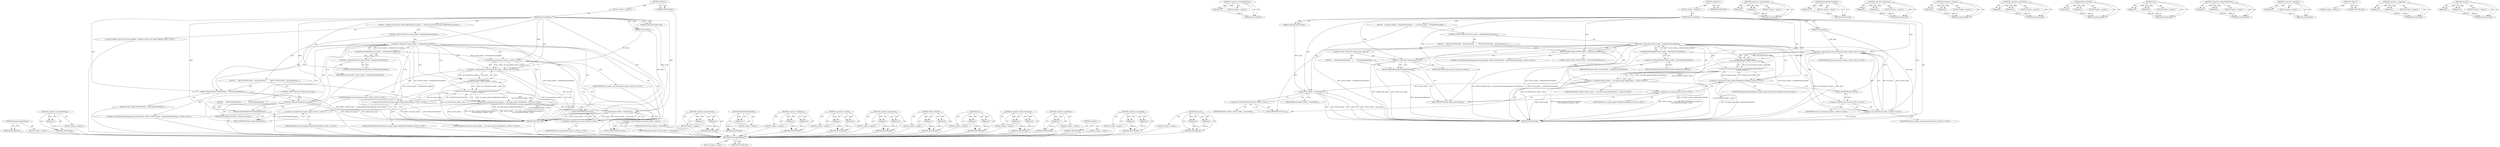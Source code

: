 digraph "std.move" {
vulnerable_89 [label=<(METHOD,RetainOriginalSkImage)>];
vulnerable_90 [label=<(BLOCK,&lt;empty&gt;,&lt;empty&gt;)>];
vulnerable_91 [label=<(METHOD_RETURN,ANY)>];
vulnerable_112 [label=<(METHOD,&lt;operator&gt;.bracketedPrimary)>];
vulnerable_113 [label=<(PARAM,p1)>];
vulnerable_114 [label=<(BLOCK,&lt;empty&gt;,&lt;empty&gt;)>];
vulnerable_115 [label=<(METHOD_RETURN,ANY)>];
vulnerable_6 [label=<(METHOD,&lt;global&gt;)<SUB>1</SUB>>];
vulnerable_7 [label=<(BLOCK,&lt;empty&gt;,&lt;empty&gt;)<SUB>1</SUB>>];
vulnerable_8 [label=<(METHOD,EnsureMailbox)<SUB>1</SUB>>];
vulnerable_9 [label=<(PARAM,MailboxSyncMode mode)<SUB>1</SUB>>];
vulnerable_10 [label=<(PARAM,GLenum filter)<SUB>2</SUB>>];
vulnerable_11 [label=<(BLOCK,{
   if (!texture_holder_-&gt;IsMailboxTextureHold...,{
   if (!texture_holder_-&gt;IsMailboxTextureHold...)<SUB>2</SUB>>];
vulnerable_12 [label=<(CONTROL_STRUCTURE,IF,if (!texture_holder_-&gt;IsMailboxTextureHolder()))<SUB>3</SUB>>];
vulnerable_13 [label=<(&lt;operator&gt;.logicalNot,!texture_holder_-&gt;IsMailboxTextureHolder())<SUB>3</SUB>>];
vulnerable_14 [label=<(IsMailboxTextureHolder,texture_holder_-&gt;IsMailboxTextureHolder())<SUB>3</SUB>>];
vulnerable_15 [label=<(&lt;operator&gt;.indirectFieldAccess,texture_holder_-&gt;IsMailboxTextureHolder)<SUB>3</SUB>>];
vulnerable_16 [label=<(IDENTIFIER,texture_holder_,texture_holder_-&gt;IsMailboxTextureHolder())<SUB>3</SUB>>];
vulnerable_17 [label=<(FIELD_IDENTIFIER,IsMailboxTextureHolder,IsMailboxTextureHolder)<SUB>3</SUB>>];
vulnerable_18 [label=<(BLOCK,{
     TRACE_EVENT0(&quot;blink&quot;, &quot;AcceleratedStatic...,{
     TRACE_EVENT0(&quot;blink&quot;, &quot;AcceleratedStatic...)<SUB>3</SUB>>];
vulnerable_19 [label=<(TRACE_EVENT0,TRACE_EVENT0(&quot;blink&quot;, &quot;AcceleratedStaticBitmapI...)<SUB>4</SUB>>];
vulnerable_20 [label=<(LITERAL,&quot;blink&quot;,TRACE_EVENT0(&quot;blink&quot;, &quot;AcceleratedStaticBitmapI...)<SUB>4</SUB>>];
vulnerable_21 [label="<(LITERAL,&quot;AcceleratedStaticBitmapImage::EnsureMailbox&quot;,TRACE_EVENT0(&quot;blink&quot;, &quot;AcceleratedStaticBitmapI...)<SUB>4</SUB>>"];
vulnerable_22 [label=<(CONTROL_STRUCTURE,IF,if (!original_skia_image_))<SUB>6</SUB>>];
vulnerable_23 [label=<(&lt;operator&gt;.logicalNot,!original_skia_image_)<SUB>6</SUB>>];
vulnerable_24 [label=<(IDENTIFIER,original_skia_image_,!original_skia_image_)<SUB>6</SUB>>];
vulnerable_25 [label=<(BLOCK,{
      RetainOriginalSkImage();
    },{
      RetainOriginalSkImage();
    })<SUB>6</SUB>>];
vulnerable_26 [label=<(RetainOriginalSkImage,RetainOriginalSkImage())<SUB>7</SUB>>];
vulnerable_27 [label="<(&lt;operator&gt;.assignment,texture_holder_ = std::make_unique&lt;MailboxTextu...)<SUB>10</SUB>>"];
vulnerable_28 [label="<(IDENTIFIER,texture_holder_,texture_holder_ = std::make_unique&lt;MailboxTextu...)<SUB>10</SUB>>"];
vulnerable_29 [label="<(&lt;operator&gt;.greaterThan,std::make_unique&lt;MailboxTextureHolder&gt;(
       ...)<SUB>10</SUB>>"];
vulnerable_30 [label="<(&lt;operator&gt;.lessThan,std::make_unique&lt;MailboxTextureHolder)<SUB>10</SUB>>"];
vulnerable_31 [label="<(&lt;operator&gt;.fieldAccess,std::make_unique)<SUB>10</SUB>>"];
vulnerable_32 [label="<(IDENTIFIER,std,std::make_unique&lt;MailboxTextureHolder)<SUB>10</SUB>>"];
vulnerable_33 [label=<(FIELD_IDENTIFIER,make_unique,make_unique)<SUB>10</SUB>>];
vulnerable_34 [label="<(IDENTIFIER,MailboxTextureHolder,std::make_unique&lt;MailboxTextureHolder)<SUB>10</SUB>>"];
vulnerable_35 [label="<(&lt;operator&gt;.bracketedPrimary,(
        std::move(texture_holder_), filter))<SUB>10</SUB>>"];
vulnerable_36 [label="<(&lt;operator&gt;.expressionList,std::move(texture_holder_), filter)<SUB>11</SUB>>"];
vulnerable_37 [label="<(std.move,std::move(texture_holder_))<SUB>11</SUB>>"];
vulnerable_38 [label="<(&lt;operator&gt;.fieldAccess,std::move)<SUB>11</SUB>>"];
vulnerable_39 [label="<(IDENTIFIER,std,std::move(texture_holder_))<SUB>11</SUB>>"];
vulnerable_40 [label=<(FIELD_IDENTIFIER,move,move)<SUB>11</SUB>>];
vulnerable_41 [label="<(IDENTIFIER,texture_holder_,std::move(texture_holder_))<SUB>11</SUB>>"];
vulnerable_42 [label="<(IDENTIFIER,filter,std::move(texture_holder_), filter)<SUB>11</SUB>>"];
vulnerable_43 [label=<(Sync,texture_holder_-&gt;Sync(mode))<SUB>13</SUB>>];
vulnerable_44 [label=<(&lt;operator&gt;.indirectFieldAccess,texture_holder_-&gt;Sync)<SUB>13</SUB>>];
vulnerable_45 [label=<(IDENTIFIER,texture_holder_,texture_holder_-&gt;Sync(mode))<SUB>13</SUB>>];
vulnerable_46 [label=<(FIELD_IDENTIFIER,Sync,Sync)<SUB>13</SUB>>];
vulnerable_47 [label=<(IDENTIFIER,mode,texture_holder_-&gt;Sync(mode))<SUB>13</SUB>>];
vulnerable_48 [label=<(METHOD_RETURN,void)<SUB>1</SUB>>];
vulnerable_50 [label=<(METHOD_RETURN,ANY)<SUB>1</SUB>>];
vulnerable_116 [label=<(METHOD,&lt;operator&gt;.expressionList)>];
vulnerable_117 [label=<(PARAM,p1)>];
vulnerable_118 [label=<(PARAM,p2)>];
vulnerable_119 [label=<(BLOCK,&lt;empty&gt;,&lt;empty&gt;)>];
vulnerable_120 [label=<(METHOD_RETURN,ANY)>];
vulnerable_75 [label=<(METHOD,IsMailboxTextureHolder)>];
vulnerable_76 [label=<(PARAM,p1)>];
vulnerable_77 [label=<(BLOCK,&lt;empty&gt;,&lt;empty&gt;)>];
vulnerable_78 [label=<(METHOD_RETURN,ANY)>];
vulnerable_107 [label=<(METHOD,&lt;operator&gt;.fieldAccess)>];
vulnerable_108 [label=<(PARAM,p1)>];
vulnerable_109 [label=<(PARAM,p2)>];
vulnerable_110 [label=<(BLOCK,&lt;empty&gt;,&lt;empty&gt;)>];
vulnerable_111 [label=<(METHOD_RETURN,ANY)>];
vulnerable_102 [label=<(METHOD,&lt;operator&gt;.lessThan)>];
vulnerable_103 [label=<(PARAM,p1)>];
vulnerable_104 [label=<(PARAM,p2)>];
vulnerable_105 [label=<(BLOCK,&lt;empty&gt;,&lt;empty&gt;)>];
vulnerable_106 [label=<(METHOD_RETURN,ANY)>];
vulnerable_97 [label=<(METHOD,&lt;operator&gt;.greaterThan)>];
vulnerable_98 [label=<(PARAM,p1)>];
vulnerable_99 [label=<(PARAM,p2)>];
vulnerable_100 [label=<(BLOCK,&lt;empty&gt;,&lt;empty&gt;)>];
vulnerable_101 [label=<(METHOD_RETURN,ANY)>];
vulnerable_84 [label=<(METHOD,TRACE_EVENT0)>];
vulnerable_85 [label=<(PARAM,p1)>];
vulnerable_86 [label=<(PARAM,p2)>];
vulnerable_87 [label=<(BLOCK,&lt;empty&gt;,&lt;empty&gt;)>];
vulnerable_88 [label=<(METHOD_RETURN,ANY)>];
vulnerable_126 [label=<(METHOD,Sync)>];
vulnerable_127 [label=<(PARAM,p1)>];
vulnerable_128 [label=<(PARAM,p2)>];
vulnerable_129 [label=<(BLOCK,&lt;empty&gt;,&lt;empty&gt;)>];
vulnerable_130 [label=<(METHOD_RETURN,ANY)>];
vulnerable_79 [label=<(METHOD,&lt;operator&gt;.indirectFieldAccess)>];
vulnerable_80 [label=<(PARAM,p1)>];
vulnerable_81 [label=<(PARAM,p2)>];
vulnerable_82 [label=<(BLOCK,&lt;empty&gt;,&lt;empty&gt;)>];
vulnerable_83 [label=<(METHOD_RETURN,ANY)>];
vulnerable_71 [label=<(METHOD,&lt;operator&gt;.logicalNot)>];
vulnerable_72 [label=<(PARAM,p1)>];
vulnerable_73 [label=<(BLOCK,&lt;empty&gt;,&lt;empty&gt;)>];
vulnerable_74 [label=<(METHOD_RETURN,ANY)>];
vulnerable_65 [label=<(METHOD,&lt;global&gt;)<SUB>1</SUB>>];
vulnerable_66 [label=<(BLOCK,&lt;empty&gt;,&lt;empty&gt;)>];
vulnerable_67 [label=<(METHOD_RETURN,ANY)>];
vulnerable_92 [label=<(METHOD,&lt;operator&gt;.assignment)>];
vulnerable_93 [label=<(PARAM,p1)>];
vulnerable_94 [label=<(PARAM,p2)>];
vulnerable_95 [label=<(BLOCK,&lt;empty&gt;,&lt;empty&gt;)>];
vulnerable_96 [label=<(METHOD_RETURN,ANY)>];
vulnerable_121 [label=<(METHOD,std.move)>];
vulnerable_122 [label=<(PARAM,p1)>];
vulnerable_123 [label=<(PARAM,p2)>];
vulnerable_124 [label=<(BLOCK,&lt;empty&gt;,&lt;empty&gt;)>];
vulnerable_125 [label=<(METHOD_RETURN,ANY)>];
fixed_92 [label=<(METHOD,RetainOriginalSkImage)>];
fixed_93 [label=<(BLOCK,&lt;empty&gt;,&lt;empty&gt;)>];
fixed_94 [label=<(METHOD_RETURN,ANY)>];
fixed_115 [label=<(METHOD,&lt;operator&gt;.bracketedPrimary)>];
fixed_116 [label=<(PARAM,p1)>];
fixed_117 [label=<(BLOCK,&lt;empty&gt;,&lt;empty&gt;)>];
fixed_118 [label=<(METHOD_RETURN,ANY)>];
fixed_6 [label=<(METHOD,&lt;global&gt;)<SUB>1</SUB>>];
fixed_7 [label=<(BLOCK,&lt;empty&gt;,&lt;empty&gt;)<SUB>1</SUB>>];
fixed_8 [label=<(METHOD,EnsureMailbox)<SUB>1</SUB>>];
fixed_9 [label=<(PARAM,MailboxSyncMode mode)<SUB>1</SUB>>];
fixed_10 [label=<(PARAM,GLenum filter)<SUB>2</SUB>>];
fixed_11 [label=<(BLOCK,{
  DCHECK_CALLED_ON_VALID_THREAD(thread_checke...,{
  DCHECK_CALLED_ON_VALID_THREAD(thread_checke...)<SUB>2</SUB>>];
fixed_12 [label="<(LOCAL,DCHECK_CALLED_ON_VALID_THREAD : DCHECK_CALLED_ON_VALID_THREAD)<SUB>3</SUB>>"];
fixed_13 [label=<(CONTROL_STRUCTURE,IF,if (!texture_holder_-&gt;IsMailboxTextureHolder()))<SUB>4</SUB>>];
fixed_14 [label=<(&lt;operator&gt;.logicalNot,!texture_holder_-&gt;IsMailboxTextureHolder())<SUB>4</SUB>>];
fixed_15 [label=<(IsMailboxTextureHolder,texture_holder_-&gt;IsMailboxTextureHolder())<SUB>4</SUB>>];
fixed_16 [label=<(&lt;operator&gt;.indirectFieldAccess,texture_holder_-&gt;IsMailboxTextureHolder)<SUB>4</SUB>>];
fixed_17 [label=<(IDENTIFIER,texture_holder_,texture_holder_-&gt;IsMailboxTextureHolder())<SUB>4</SUB>>];
fixed_18 [label=<(FIELD_IDENTIFIER,IsMailboxTextureHolder,IsMailboxTextureHolder)<SUB>4</SUB>>];
fixed_19 [label=<(BLOCK,{
     TRACE_EVENT0(&quot;blink&quot;, &quot;AcceleratedStatic...,{
     TRACE_EVENT0(&quot;blink&quot;, &quot;AcceleratedStatic...)<SUB>4</SUB>>];
fixed_20 [label=<(TRACE_EVENT0,TRACE_EVENT0(&quot;blink&quot;, &quot;AcceleratedStaticBitmapI...)<SUB>5</SUB>>];
fixed_21 [label=<(LITERAL,&quot;blink&quot;,TRACE_EVENT0(&quot;blink&quot;, &quot;AcceleratedStaticBitmapI...)<SUB>5</SUB>>];
fixed_22 [label="<(LITERAL,&quot;AcceleratedStaticBitmapImage::EnsureMailbox&quot;,TRACE_EVENT0(&quot;blink&quot;, &quot;AcceleratedStaticBitmapI...)<SUB>5</SUB>>"];
fixed_23 [label=<(CONTROL_STRUCTURE,IF,if (!original_skia_image_))<SUB>7</SUB>>];
fixed_24 [label=<(&lt;operator&gt;.logicalNot,!original_skia_image_)<SUB>7</SUB>>];
fixed_25 [label=<(IDENTIFIER,original_skia_image_,!original_skia_image_)<SUB>7</SUB>>];
fixed_26 [label=<(BLOCK,{
      RetainOriginalSkImage();
    },{
      RetainOriginalSkImage();
    })<SUB>7</SUB>>];
fixed_27 [label=<(RetainOriginalSkImage,RetainOriginalSkImage())<SUB>8</SUB>>];
fixed_28 [label="<(&lt;operator&gt;.assignment,texture_holder_ = std::make_unique&lt;MailboxTextu...)<SUB>11</SUB>>"];
fixed_29 [label="<(IDENTIFIER,texture_holder_,texture_holder_ = std::make_unique&lt;MailboxTextu...)<SUB>11</SUB>>"];
fixed_30 [label="<(&lt;operator&gt;.greaterThan,std::make_unique&lt;MailboxTextureHolder&gt;(
       ...)<SUB>11</SUB>>"];
fixed_31 [label="<(&lt;operator&gt;.lessThan,std::make_unique&lt;MailboxTextureHolder)<SUB>11</SUB>>"];
fixed_32 [label="<(&lt;operator&gt;.fieldAccess,std::make_unique)<SUB>11</SUB>>"];
fixed_33 [label="<(IDENTIFIER,std,std::make_unique&lt;MailboxTextureHolder)<SUB>11</SUB>>"];
fixed_34 [label=<(FIELD_IDENTIFIER,make_unique,make_unique)<SUB>11</SUB>>];
fixed_35 [label="<(IDENTIFIER,MailboxTextureHolder,std::make_unique&lt;MailboxTextureHolder)<SUB>11</SUB>>"];
fixed_36 [label="<(&lt;operator&gt;.bracketedPrimary,(
        std::move(texture_holder_), filter))<SUB>11</SUB>>"];
fixed_37 [label="<(&lt;operator&gt;.expressionList,std::move(texture_holder_), filter)<SUB>12</SUB>>"];
fixed_38 [label="<(std.move,std::move(texture_holder_))<SUB>12</SUB>>"];
fixed_39 [label="<(&lt;operator&gt;.fieldAccess,std::move)<SUB>12</SUB>>"];
fixed_40 [label="<(IDENTIFIER,std,std::move(texture_holder_))<SUB>12</SUB>>"];
fixed_41 [label=<(FIELD_IDENTIFIER,move,move)<SUB>12</SUB>>];
fixed_42 [label="<(IDENTIFIER,texture_holder_,std::move(texture_holder_))<SUB>12</SUB>>"];
fixed_43 [label="<(IDENTIFIER,filter,std::move(texture_holder_), filter)<SUB>12</SUB>>"];
fixed_44 [label=<(Sync,texture_holder_-&gt;Sync(mode))<SUB>14</SUB>>];
fixed_45 [label=<(&lt;operator&gt;.indirectFieldAccess,texture_holder_-&gt;Sync)<SUB>14</SUB>>];
fixed_46 [label=<(IDENTIFIER,texture_holder_,texture_holder_-&gt;Sync(mode))<SUB>14</SUB>>];
fixed_47 [label=<(FIELD_IDENTIFIER,Sync,Sync)<SUB>14</SUB>>];
fixed_48 [label=<(IDENTIFIER,mode,texture_holder_-&gt;Sync(mode))<SUB>14</SUB>>];
fixed_49 [label=<(METHOD_RETURN,void)<SUB>1</SUB>>];
fixed_51 [label=<(METHOD_RETURN,ANY)<SUB>1</SUB>>];
fixed_119 [label=<(METHOD,&lt;operator&gt;.expressionList)>];
fixed_120 [label=<(PARAM,p1)>];
fixed_121 [label=<(PARAM,p2)>];
fixed_122 [label=<(BLOCK,&lt;empty&gt;,&lt;empty&gt;)>];
fixed_123 [label=<(METHOD_RETURN,ANY)>];
fixed_78 [label=<(METHOD,IsMailboxTextureHolder)>];
fixed_79 [label=<(PARAM,p1)>];
fixed_80 [label=<(BLOCK,&lt;empty&gt;,&lt;empty&gt;)>];
fixed_81 [label=<(METHOD_RETURN,ANY)>];
fixed_110 [label=<(METHOD,&lt;operator&gt;.fieldAccess)>];
fixed_111 [label=<(PARAM,p1)>];
fixed_112 [label=<(PARAM,p2)>];
fixed_113 [label=<(BLOCK,&lt;empty&gt;,&lt;empty&gt;)>];
fixed_114 [label=<(METHOD_RETURN,ANY)>];
fixed_105 [label=<(METHOD,&lt;operator&gt;.lessThan)>];
fixed_106 [label=<(PARAM,p1)>];
fixed_107 [label=<(PARAM,p2)>];
fixed_108 [label=<(BLOCK,&lt;empty&gt;,&lt;empty&gt;)>];
fixed_109 [label=<(METHOD_RETURN,ANY)>];
fixed_100 [label=<(METHOD,&lt;operator&gt;.greaterThan)>];
fixed_101 [label=<(PARAM,p1)>];
fixed_102 [label=<(PARAM,p2)>];
fixed_103 [label=<(BLOCK,&lt;empty&gt;,&lt;empty&gt;)>];
fixed_104 [label=<(METHOD_RETURN,ANY)>];
fixed_87 [label=<(METHOD,TRACE_EVENT0)>];
fixed_88 [label=<(PARAM,p1)>];
fixed_89 [label=<(PARAM,p2)>];
fixed_90 [label=<(BLOCK,&lt;empty&gt;,&lt;empty&gt;)>];
fixed_91 [label=<(METHOD_RETURN,ANY)>];
fixed_129 [label=<(METHOD,Sync)>];
fixed_130 [label=<(PARAM,p1)>];
fixed_131 [label=<(PARAM,p2)>];
fixed_132 [label=<(BLOCK,&lt;empty&gt;,&lt;empty&gt;)>];
fixed_133 [label=<(METHOD_RETURN,ANY)>];
fixed_82 [label=<(METHOD,&lt;operator&gt;.indirectFieldAccess)>];
fixed_83 [label=<(PARAM,p1)>];
fixed_84 [label=<(PARAM,p2)>];
fixed_85 [label=<(BLOCK,&lt;empty&gt;,&lt;empty&gt;)>];
fixed_86 [label=<(METHOD_RETURN,ANY)>];
fixed_74 [label=<(METHOD,&lt;operator&gt;.logicalNot)>];
fixed_75 [label=<(PARAM,p1)>];
fixed_76 [label=<(BLOCK,&lt;empty&gt;,&lt;empty&gt;)>];
fixed_77 [label=<(METHOD_RETURN,ANY)>];
fixed_68 [label=<(METHOD,&lt;global&gt;)<SUB>1</SUB>>];
fixed_69 [label=<(BLOCK,&lt;empty&gt;,&lt;empty&gt;)>];
fixed_70 [label=<(METHOD_RETURN,ANY)>];
fixed_95 [label=<(METHOD,&lt;operator&gt;.assignment)>];
fixed_96 [label=<(PARAM,p1)>];
fixed_97 [label=<(PARAM,p2)>];
fixed_98 [label=<(BLOCK,&lt;empty&gt;,&lt;empty&gt;)>];
fixed_99 [label=<(METHOD_RETURN,ANY)>];
fixed_124 [label=<(METHOD,std.move)>];
fixed_125 [label=<(PARAM,p1)>];
fixed_126 [label=<(PARAM,p2)>];
fixed_127 [label=<(BLOCK,&lt;empty&gt;,&lt;empty&gt;)>];
fixed_128 [label=<(METHOD_RETURN,ANY)>];
vulnerable_89 -> vulnerable_90  [key=0, label="AST: "];
vulnerable_89 -> vulnerable_91  [key=0, label="AST: "];
vulnerable_89 -> vulnerable_91  [key=1, label="CFG: "];
vulnerable_112 -> vulnerable_113  [key=0, label="AST: "];
vulnerable_112 -> vulnerable_113  [key=1, label="DDG: "];
vulnerable_112 -> vulnerable_114  [key=0, label="AST: "];
vulnerable_112 -> vulnerable_115  [key=0, label="AST: "];
vulnerable_112 -> vulnerable_115  [key=1, label="CFG: "];
vulnerable_113 -> vulnerable_115  [key=0, label="DDG: p1"];
vulnerable_6 -> vulnerable_7  [key=0, label="AST: "];
vulnerable_6 -> vulnerable_50  [key=0, label="AST: "];
vulnerable_6 -> vulnerable_50  [key=1, label="CFG: "];
vulnerable_7 -> vulnerable_8  [key=0, label="AST: "];
vulnerable_8 -> vulnerable_9  [key=0, label="AST: "];
vulnerable_8 -> vulnerable_9  [key=1, label="DDG: "];
vulnerable_8 -> vulnerable_10  [key=0, label="AST: "];
vulnerable_8 -> vulnerable_10  [key=1, label="DDG: "];
vulnerable_8 -> vulnerable_11  [key=0, label="AST: "];
vulnerable_8 -> vulnerable_48  [key=0, label="AST: "];
vulnerable_8 -> vulnerable_17  [key=0, label="CFG: "];
vulnerable_8 -> vulnerable_43  [key=0, label="DDG: "];
vulnerable_8 -> vulnerable_19  [key=0, label="DDG: "];
vulnerable_8 -> vulnerable_23  [key=0, label="DDG: "];
vulnerable_8 -> vulnerable_26  [key=0, label="DDG: "];
vulnerable_8 -> vulnerable_30  [key=0, label="DDG: "];
vulnerable_8 -> vulnerable_36  [key=0, label="DDG: "];
vulnerable_8 -> vulnerable_37  [key=0, label="DDG: "];
vulnerable_9 -> vulnerable_43  [key=0, label="DDG: mode"];
vulnerable_10 -> vulnerable_48  [key=0, label="DDG: filter"];
vulnerable_10 -> vulnerable_36  [key=0, label="DDG: filter"];
vulnerable_11 -> vulnerable_12  [key=0, label="AST: "];
vulnerable_11 -> vulnerable_43  [key=0, label="AST: "];
vulnerable_12 -> vulnerable_13  [key=0, label="AST: "];
vulnerable_12 -> vulnerable_18  [key=0, label="AST: "];
vulnerable_13 -> vulnerable_14  [key=0, label="AST: "];
vulnerable_13 -> vulnerable_19  [key=0, label="CFG: "];
vulnerable_13 -> vulnerable_19  [key=1, label="CDG: "];
vulnerable_13 -> vulnerable_46  [key=0, label="CFG: "];
vulnerable_13 -> vulnerable_48  [key=0, label="DDG: texture_holder_-&gt;IsMailboxTextureHolder()"];
vulnerable_13 -> vulnerable_48  [key=1, label="DDG: !texture_holder_-&gt;IsMailboxTextureHolder()"];
vulnerable_13 -> vulnerable_40  [key=0, label="CDG: "];
vulnerable_13 -> vulnerable_30  [key=0, label="CDG: "];
vulnerable_13 -> vulnerable_29  [key=0, label="CDG: "];
vulnerable_13 -> vulnerable_33  [key=0, label="CDG: "];
vulnerable_13 -> vulnerable_23  [key=0, label="CDG: "];
vulnerable_13 -> vulnerable_36  [key=0, label="CDG: "];
vulnerable_13 -> vulnerable_35  [key=0, label="CDG: "];
vulnerable_13 -> vulnerable_37  [key=0, label="CDG: "];
vulnerable_13 -> vulnerable_38  [key=0, label="CDG: "];
vulnerable_13 -> vulnerable_27  [key=0, label="CDG: "];
vulnerable_13 -> vulnerable_31  [key=0, label="CDG: "];
vulnerable_14 -> vulnerable_15  [key=0, label="AST: "];
vulnerable_14 -> vulnerable_13  [key=0, label="CFG: "];
vulnerable_14 -> vulnerable_13  [key=1, label="DDG: texture_holder_-&gt;IsMailboxTextureHolder"];
vulnerable_14 -> vulnerable_48  [key=0, label="DDG: texture_holder_-&gt;IsMailboxTextureHolder"];
vulnerable_14 -> vulnerable_37  [key=0, label="DDG: texture_holder_-&gt;IsMailboxTextureHolder"];
vulnerable_15 -> vulnerable_16  [key=0, label="AST: "];
vulnerable_15 -> vulnerable_17  [key=0, label="AST: "];
vulnerable_15 -> vulnerable_14  [key=0, label="CFG: "];
vulnerable_17 -> vulnerable_15  [key=0, label="CFG: "];
vulnerable_18 -> vulnerable_19  [key=0, label="AST: "];
vulnerable_18 -> vulnerable_22  [key=0, label="AST: "];
vulnerable_18 -> vulnerable_27  [key=0, label="AST: "];
vulnerable_19 -> vulnerable_20  [key=0, label="AST: "];
vulnerable_19 -> vulnerable_21  [key=0, label="AST: "];
vulnerable_19 -> vulnerable_23  [key=0, label="CFG: "];
vulnerable_19 -> vulnerable_48  [key=0, label="DDG: TRACE_EVENT0(&quot;blink&quot;, &quot;AcceleratedStaticBitmapImage::EnsureMailbox&quot;)"];
vulnerable_22 -> vulnerable_23  [key=0, label="AST: "];
vulnerable_22 -> vulnerable_25  [key=0, label="AST: "];
vulnerable_23 -> vulnerable_24  [key=0, label="AST: "];
vulnerable_23 -> vulnerable_26  [key=0, label="CFG: "];
vulnerable_23 -> vulnerable_26  [key=1, label="CDG: "];
vulnerable_23 -> vulnerable_33  [key=0, label="CFG: "];
vulnerable_23 -> vulnerable_48  [key=0, label="DDG: !original_skia_image_"];
vulnerable_23 -> vulnerable_48  [key=1, label="DDG: original_skia_image_"];
vulnerable_25 -> vulnerable_26  [key=0, label="AST: "];
vulnerable_26 -> vulnerable_33  [key=0, label="CFG: "];
vulnerable_26 -> vulnerable_48  [key=0, label="DDG: RetainOriginalSkImage()"];
vulnerable_27 -> vulnerable_28  [key=0, label="AST: "];
vulnerable_27 -> vulnerable_29  [key=0, label="AST: "];
vulnerable_27 -> vulnerable_46  [key=0, label="CFG: "];
vulnerable_27 -> vulnerable_48  [key=0, label="DDG: texture_holder_"];
vulnerable_27 -> vulnerable_48  [key=1, label="DDG: std::make_unique&lt;MailboxTextureHolder&gt;(
        std::move(texture_holder_), filter)"];
vulnerable_27 -> vulnerable_48  [key=2, label="DDG: texture_holder_ = std::make_unique&lt;MailboxTextureHolder&gt;(
        std::move(texture_holder_), filter)"];
vulnerable_27 -> vulnerable_43  [key=0, label="DDG: texture_holder_"];
vulnerable_29 -> vulnerable_30  [key=0, label="AST: "];
vulnerable_29 -> vulnerable_35  [key=0, label="AST: "];
vulnerable_29 -> vulnerable_27  [key=0, label="CFG: "];
vulnerable_29 -> vulnerable_27  [key=1, label="DDG: std::make_unique&lt;MailboxTextureHolder"];
vulnerable_29 -> vulnerable_27  [key=2, label="DDG: (
        std::move(texture_holder_), filter)"];
vulnerable_29 -> vulnerable_48  [key=0, label="DDG: std::make_unique&lt;MailboxTextureHolder"];
vulnerable_29 -> vulnerable_48  [key=1, label="DDG: (
        std::move(texture_holder_), filter)"];
vulnerable_30 -> vulnerable_31  [key=0, label="AST: "];
vulnerable_30 -> vulnerable_34  [key=0, label="AST: "];
vulnerable_30 -> vulnerable_40  [key=0, label="CFG: "];
vulnerable_30 -> vulnerable_48  [key=0, label="DDG: std::make_unique"];
vulnerable_30 -> vulnerable_48  [key=1, label="DDG: MailboxTextureHolder"];
vulnerable_30 -> vulnerable_29  [key=0, label="DDG: std::make_unique"];
vulnerable_30 -> vulnerable_29  [key=1, label="DDG: MailboxTextureHolder"];
vulnerable_31 -> vulnerable_32  [key=0, label="AST: "];
vulnerable_31 -> vulnerable_33  [key=0, label="AST: "];
vulnerable_31 -> vulnerable_30  [key=0, label="CFG: "];
vulnerable_33 -> vulnerable_31  [key=0, label="CFG: "];
vulnerable_35 -> vulnerable_36  [key=0, label="AST: "];
vulnerable_35 -> vulnerable_29  [key=0, label="CFG: "];
vulnerable_35 -> vulnerable_29  [key=1, label="DDG: std::move(texture_holder_), filter"];
vulnerable_35 -> vulnerable_48  [key=0, label="DDG: std::move(texture_holder_), filter"];
vulnerable_36 -> vulnerable_37  [key=0, label="AST: "];
vulnerable_36 -> vulnerable_42  [key=0, label="AST: "];
vulnerable_36 -> vulnerable_35  [key=0, label="CFG: "];
vulnerable_36 -> vulnerable_35  [key=1, label="DDG: std::move(texture_holder_)"];
vulnerable_36 -> vulnerable_35  [key=2, label="DDG: filter"];
vulnerable_36 -> vulnerable_48  [key=0, label="DDG: std::move(texture_holder_)"];
vulnerable_36 -> vulnerable_48  [key=1, label="DDG: filter"];
vulnerable_37 -> vulnerable_38  [key=0, label="AST: "];
vulnerable_37 -> vulnerable_41  [key=0, label="AST: "];
vulnerable_37 -> vulnerable_36  [key=0, label="CFG: "];
vulnerable_37 -> vulnerable_36  [key=1, label="DDG: std::move"];
vulnerable_37 -> vulnerable_36  [key=2, label="DDG: texture_holder_"];
vulnerable_37 -> vulnerable_48  [key=0, label="DDG: std::move"];
vulnerable_38 -> vulnerable_39  [key=0, label="AST: "];
vulnerable_38 -> vulnerable_40  [key=0, label="AST: "];
vulnerable_38 -> vulnerable_37  [key=0, label="CFG: "];
vulnerable_40 -> vulnerable_38  [key=0, label="CFG: "];
vulnerable_43 -> vulnerable_44  [key=0, label="AST: "];
vulnerable_43 -> vulnerable_47  [key=0, label="AST: "];
vulnerable_43 -> vulnerable_48  [key=0, label="CFG: "];
vulnerable_43 -> vulnerable_48  [key=1, label="DDG: texture_holder_-&gt;Sync"];
vulnerable_43 -> vulnerable_48  [key=2, label="DDG: mode"];
vulnerable_43 -> vulnerable_48  [key=3, label="DDG: texture_holder_-&gt;Sync(mode)"];
vulnerable_44 -> vulnerable_45  [key=0, label="AST: "];
vulnerable_44 -> vulnerable_46  [key=0, label="AST: "];
vulnerable_44 -> vulnerable_43  [key=0, label="CFG: "];
vulnerable_46 -> vulnerable_44  [key=0, label="CFG: "];
vulnerable_116 -> vulnerable_117  [key=0, label="AST: "];
vulnerable_116 -> vulnerable_117  [key=1, label="DDG: "];
vulnerable_116 -> vulnerable_119  [key=0, label="AST: "];
vulnerable_116 -> vulnerable_118  [key=0, label="AST: "];
vulnerable_116 -> vulnerable_118  [key=1, label="DDG: "];
vulnerable_116 -> vulnerable_120  [key=0, label="AST: "];
vulnerable_116 -> vulnerable_120  [key=1, label="CFG: "];
vulnerable_117 -> vulnerable_120  [key=0, label="DDG: p1"];
vulnerable_118 -> vulnerable_120  [key=0, label="DDG: p2"];
vulnerable_75 -> vulnerable_76  [key=0, label="AST: "];
vulnerable_75 -> vulnerable_76  [key=1, label="DDG: "];
vulnerable_75 -> vulnerable_77  [key=0, label="AST: "];
vulnerable_75 -> vulnerable_78  [key=0, label="AST: "];
vulnerable_75 -> vulnerable_78  [key=1, label="CFG: "];
vulnerable_76 -> vulnerable_78  [key=0, label="DDG: p1"];
vulnerable_107 -> vulnerable_108  [key=0, label="AST: "];
vulnerable_107 -> vulnerable_108  [key=1, label="DDG: "];
vulnerable_107 -> vulnerable_110  [key=0, label="AST: "];
vulnerable_107 -> vulnerable_109  [key=0, label="AST: "];
vulnerable_107 -> vulnerable_109  [key=1, label="DDG: "];
vulnerable_107 -> vulnerable_111  [key=0, label="AST: "];
vulnerable_107 -> vulnerable_111  [key=1, label="CFG: "];
vulnerable_108 -> vulnerable_111  [key=0, label="DDG: p1"];
vulnerable_109 -> vulnerable_111  [key=0, label="DDG: p2"];
vulnerable_102 -> vulnerable_103  [key=0, label="AST: "];
vulnerable_102 -> vulnerable_103  [key=1, label="DDG: "];
vulnerable_102 -> vulnerable_105  [key=0, label="AST: "];
vulnerable_102 -> vulnerable_104  [key=0, label="AST: "];
vulnerable_102 -> vulnerable_104  [key=1, label="DDG: "];
vulnerable_102 -> vulnerable_106  [key=0, label="AST: "];
vulnerable_102 -> vulnerable_106  [key=1, label="CFG: "];
vulnerable_103 -> vulnerable_106  [key=0, label="DDG: p1"];
vulnerable_104 -> vulnerable_106  [key=0, label="DDG: p2"];
vulnerable_97 -> vulnerable_98  [key=0, label="AST: "];
vulnerable_97 -> vulnerable_98  [key=1, label="DDG: "];
vulnerable_97 -> vulnerable_100  [key=0, label="AST: "];
vulnerable_97 -> vulnerable_99  [key=0, label="AST: "];
vulnerable_97 -> vulnerable_99  [key=1, label="DDG: "];
vulnerable_97 -> vulnerable_101  [key=0, label="AST: "];
vulnerable_97 -> vulnerable_101  [key=1, label="CFG: "];
vulnerable_98 -> vulnerable_101  [key=0, label="DDG: p1"];
vulnerable_99 -> vulnerable_101  [key=0, label="DDG: p2"];
vulnerable_84 -> vulnerable_85  [key=0, label="AST: "];
vulnerable_84 -> vulnerable_85  [key=1, label="DDG: "];
vulnerable_84 -> vulnerable_87  [key=0, label="AST: "];
vulnerable_84 -> vulnerable_86  [key=0, label="AST: "];
vulnerable_84 -> vulnerable_86  [key=1, label="DDG: "];
vulnerable_84 -> vulnerable_88  [key=0, label="AST: "];
vulnerable_84 -> vulnerable_88  [key=1, label="CFG: "];
vulnerable_85 -> vulnerable_88  [key=0, label="DDG: p1"];
vulnerable_86 -> vulnerable_88  [key=0, label="DDG: p2"];
vulnerable_126 -> vulnerable_127  [key=0, label="AST: "];
vulnerable_126 -> vulnerable_127  [key=1, label="DDG: "];
vulnerable_126 -> vulnerable_129  [key=0, label="AST: "];
vulnerable_126 -> vulnerable_128  [key=0, label="AST: "];
vulnerable_126 -> vulnerable_128  [key=1, label="DDG: "];
vulnerable_126 -> vulnerable_130  [key=0, label="AST: "];
vulnerable_126 -> vulnerable_130  [key=1, label="CFG: "];
vulnerable_127 -> vulnerable_130  [key=0, label="DDG: p1"];
vulnerable_128 -> vulnerable_130  [key=0, label="DDG: p2"];
vulnerable_79 -> vulnerable_80  [key=0, label="AST: "];
vulnerable_79 -> vulnerable_80  [key=1, label="DDG: "];
vulnerable_79 -> vulnerable_82  [key=0, label="AST: "];
vulnerable_79 -> vulnerable_81  [key=0, label="AST: "];
vulnerable_79 -> vulnerable_81  [key=1, label="DDG: "];
vulnerable_79 -> vulnerable_83  [key=0, label="AST: "];
vulnerable_79 -> vulnerable_83  [key=1, label="CFG: "];
vulnerable_80 -> vulnerable_83  [key=0, label="DDG: p1"];
vulnerable_81 -> vulnerable_83  [key=0, label="DDG: p2"];
vulnerable_71 -> vulnerable_72  [key=0, label="AST: "];
vulnerable_71 -> vulnerable_72  [key=1, label="DDG: "];
vulnerable_71 -> vulnerable_73  [key=0, label="AST: "];
vulnerable_71 -> vulnerable_74  [key=0, label="AST: "];
vulnerable_71 -> vulnerable_74  [key=1, label="CFG: "];
vulnerable_72 -> vulnerable_74  [key=0, label="DDG: p1"];
vulnerable_65 -> vulnerable_66  [key=0, label="AST: "];
vulnerable_65 -> vulnerable_67  [key=0, label="AST: "];
vulnerable_65 -> vulnerable_67  [key=1, label="CFG: "];
vulnerable_92 -> vulnerable_93  [key=0, label="AST: "];
vulnerable_92 -> vulnerable_93  [key=1, label="DDG: "];
vulnerable_92 -> vulnerable_95  [key=0, label="AST: "];
vulnerable_92 -> vulnerable_94  [key=0, label="AST: "];
vulnerable_92 -> vulnerable_94  [key=1, label="DDG: "];
vulnerable_92 -> vulnerable_96  [key=0, label="AST: "];
vulnerable_92 -> vulnerable_96  [key=1, label="CFG: "];
vulnerable_93 -> vulnerable_96  [key=0, label="DDG: p1"];
vulnerable_94 -> vulnerable_96  [key=0, label="DDG: p2"];
vulnerable_121 -> vulnerable_122  [key=0, label="AST: "];
vulnerable_121 -> vulnerable_122  [key=1, label="DDG: "];
vulnerable_121 -> vulnerable_124  [key=0, label="AST: "];
vulnerable_121 -> vulnerable_123  [key=0, label="AST: "];
vulnerable_121 -> vulnerable_123  [key=1, label="DDG: "];
vulnerable_121 -> vulnerable_125  [key=0, label="AST: "];
vulnerable_121 -> vulnerable_125  [key=1, label="CFG: "];
vulnerable_122 -> vulnerable_125  [key=0, label="DDG: p1"];
vulnerable_123 -> vulnerable_125  [key=0, label="DDG: p2"];
fixed_92 -> fixed_93  [key=0, label="AST: "];
fixed_92 -> fixed_94  [key=0, label="AST: "];
fixed_92 -> fixed_94  [key=1, label="CFG: "];
fixed_93 -> vulnerable_89  [key=0];
fixed_94 -> vulnerable_89  [key=0];
fixed_115 -> fixed_116  [key=0, label="AST: "];
fixed_115 -> fixed_116  [key=1, label="DDG: "];
fixed_115 -> fixed_117  [key=0, label="AST: "];
fixed_115 -> fixed_118  [key=0, label="AST: "];
fixed_115 -> fixed_118  [key=1, label="CFG: "];
fixed_116 -> fixed_118  [key=0, label="DDG: p1"];
fixed_117 -> vulnerable_89  [key=0];
fixed_118 -> vulnerable_89  [key=0];
fixed_6 -> fixed_7  [key=0, label="AST: "];
fixed_6 -> fixed_51  [key=0, label="AST: "];
fixed_6 -> fixed_51  [key=1, label="CFG: "];
fixed_7 -> fixed_8  [key=0, label="AST: "];
fixed_8 -> fixed_9  [key=0, label="AST: "];
fixed_8 -> fixed_9  [key=1, label="DDG: "];
fixed_8 -> fixed_10  [key=0, label="AST: "];
fixed_8 -> fixed_10  [key=1, label="DDG: "];
fixed_8 -> fixed_11  [key=0, label="AST: "];
fixed_8 -> fixed_49  [key=0, label="AST: "];
fixed_8 -> fixed_18  [key=0, label="CFG: "];
fixed_8 -> fixed_44  [key=0, label="DDG: "];
fixed_8 -> fixed_20  [key=0, label="DDG: "];
fixed_8 -> fixed_24  [key=0, label="DDG: "];
fixed_8 -> fixed_27  [key=0, label="DDG: "];
fixed_8 -> fixed_31  [key=0, label="DDG: "];
fixed_8 -> fixed_37  [key=0, label="DDG: "];
fixed_8 -> fixed_38  [key=0, label="DDG: "];
fixed_9 -> fixed_44  [key=0, label="DDG: mode"];
fixed_10 -> fixed_49  [key=0, label="DDG: filter"];
fixed_10 -> fixed_37  [key=0, label="DDG: filter"];
fixed_11 -> fixed_12  [key=0, label="AST: "];
fixed_11 -> fixed_13  [key=0, label="AST: "];
fixed_11 -> fixed_44  [key=0, label="AST: "];
fixed_12 -> vulnerable_89  [key=0];
fixed_13 -> fixed_14  [key=0, label="AST: "];
fixed_13 -> fixed_19  [key=0, label="AST: "];
fixed_14 -> fixed_15  [key=0, label="AST: "];
fixed_14 -> fixed_20  [key=0, label="CFG: "];
fixed_14 -> fixed_20  [key=1, label="CDG: "];
fixed_14 -> fixed_47  [key=0, label="CFG: "];
fixed_14 -> fixed_49  [key=0, label="DDG: texture_holder_-&gt;IsMailboxTextureHolder()"];
fixed_14 -> fixed_49  [key=1, label="DDG: !texture_holder_-&gt;IsMailboxTextureHolder()"];
fixed_14 -> fixed_24  [key=0, label="CDG: "];
fixed_14 -> fixed_30  [key=0, label="CDG: "];
fixed_14 -> fixed_34  [key=0, label="CDG: "];
fixed_14 -> fixed_32  [key=0, label="CDG: "];
fixed_14 -> fixed_28  [key=0, label="CDG: "];
fixed_14 -> fixed_36  [key=0, label="CDG: "];
fixed_14 -> fixed_37  [key=0, label="CDG: "];
fixed_14 -> fixed_38  [key=0, label="CDG: "];
fixed_14 -> fixed_41  [key=0, label="CDG: "];
fixed_14 -> fixed_39  [key=0, label="CDG: "];
fixed_14 -> fixed_31  [key=0, label="CDG: "];
fixed_15 -> fixed_16  [key=0, label="AST: "];
fixed_15 -> fixed_14  [key=0, label="CFG: "];
fixed_15 -> fixed_14  [key=1, label="DDG: texture_holder_-&gt;IsMailboxTextureHolder"];
fixed_15 -> fixed_49  [key=0, label="DDG: texture_holder_-&gt;IsMailboxTextureHolder"];
fixed_15 -> fixed_38  [key=0, label="DDG: texture_holder_-&gt;IsMailboxTextureHolder"];
fixed_16 -> fixed_17  [key=0, label="AST: "];
fixed_16 -> fixed_18  [key=0, label="AST: "];
fixed_16 -> fixed_15  [key=0, label="CFG: "];
fixed_17 -> vulnerable_89  [key=0];
fixed_18 -> fixed_16  [key=0, label="CFG: "];
fixed_19 -> fixed_20  [key=0, label="AST: "];
fixed_19 -> fixed_23  [key=0, label="AST: "];
fixed_19 -> fixed_28  [key=0, label="AST: "];
fixed_20 -> fixed_21  [key=0, label="AST: "];
fixed_20 -> fixed_22  [key=0, label="AST: "];
fixed_20 -> fixed_24  [key=0, label="CFG: "];
fixed_20 -> fixed_49  [key=0, label="DDG: TRACE_EVENT0(&quot;blink&quot;, &quot;AcceleratedStaticBitmapImage::EnsureMailbox&quot;)"];
fixed_21 -> vulnerable_89  [key=0];
fixed_22 -> vulnerable_89  [key=0];
fixed_23 -> fixed_24  [key=0, label="AST: "];
fixed_23 -> fixed_26  [key=0, label="AST: "];
fixed_24 -> fixed_25  [key=0, label="AST: "];
fixed_24 -> fixed_27  [key=0, label="CFG: "];
fixed_24 -> fixed_27  [key=1, label="CDG: "];
fixed_24 -> fixed_34  [key=0, label="CFG: "];
fixed_24 -> fixed_49  [key=0, label="DDG: !original_skia_image_"];
fixed_24 -> fixed_49  [key=1, label="DDG: original_skia_image_"];
fixed_25 -> vulnerable_89  [key=0];
fixed_26 -> fixed_27  [key=0, label="AST: "];
fixed_27 -> fixed_34  [key=0, label="CFG: "];
fixed_27 -> fixed_49  [key=0, label="DDG: RetainOriginalSkImage()"];
fixed_28 -> fixed_29  [key=0, label="AST: "];
fixed_28 -> fixed_30  [key=0, label="AST: "];
fixed_28 -> fixed_47  [key=0, label="CFG: "];
fixed_28 -> fixed_49  [key=0, label="DDG: texture_holder_"];
fixed_28 -> fixed_49  [key=1, label="DDG: std::make_unique&lt;MailboxTextureHolder&gt;(
        std::move(texture_holder_), filter)"];
fixed_28 -> fixed_49  [key=2, label="DDG: texture_holder_ = std::make_unique&lt;MailboxTextureHolder&gt;(
        std::move(texture_holder_), filter)"];
fixed_28 -> fixed_44  [key=0, label="DDG: texture_holder_"];
fixed_29 -> vulnerable_89  [key=0];
fixed_30 -> fixed_31  [key=0, label="AST: "];
fixed_30 -> fixed_36  [key=0, label="AST: "];
fixed_30 -> fixed_28  [key=0, label="CFG: "];
fixed_30 -> fixed_28  [key=1, label="DDG: std::make_unique&lt;MailboxTextureHolder"];
fixed_30 -> fixed_28  [key=2, label="DDG: (
        std::move(texture_holder_), filter)"];
fixed_30 -> fixed_49  [key=0, label="DDG: std::make_unique&lt;MailboxTextureHolder"];
fixed_30 -> fixed_49  [key=1, label="DDG: (
        std::move(texture_holder_), filter)"];
fixed_31 -> fixed_32  [key=0, label="AST: "];
fixed_31 -> fixed_35  [key=0, label="AST: "];
fixed_31 -> fixed_41  [key=0, label="CFG: "];
fixed_31 -> fixed_49  [key=0, label="DDG: std::make_unique"];
fixed_31 -> fixed_49  [key=1, label="DDG: MailboxTextureHolder"];
fixed_31 -> fixed_30  [key=0, label="DDG: std::make_unique"];
fixed_31 -> fixed_30  [key=1, label="DDG: MailboxTextureHolder"];
fixed_32 -> fixed_33  [key=0, label="AST: "];
fixed_32 -> fixed_34  [key=0, label="AST: "];
fixed_32 -> fixed_31  [key=0, label="CFG: "];
fixed_33 -> vulnerable_89  [key=0];
fixed_34 -> fixed_32  [key=0, label="CFG: "];
fixed_35 -> vulnerable_89  [key=0];
fixed_36 -> fixed_37  [key=0, label="AST: "];
fixed_36 -> fixed_30  [key=0, label="CFG: "];
fixed_36 -> fixed_30  [key=1, label="DDG: std::move(texture_holder_), filter"];
fixed_36 -> fixed_49  [key=0, label="DDG: std::move(texture_holder_), filter"];
fixed_37 -> fixed_38  [key=0, label="AST: "];
fixed_37 -> fixed_43  [key=0, label="AST: "];
fixed_37 -> fixed_36  [key=0, label="CFG: "];
fixed_37 -> fixed_36  [key=1, label="DDG: std::move(texture_holder_)"];
fixed_37 -> fixed_36  [key=2, label="DDG: filter"];
fixed_37 -> fixed_49  [key=0, label="DDG: std::move(texture_holder_)"];
fixed_37 -> fixed_49  [key=1, label="DDG: filter"];
fixed_38 -> fixed_39  [key=0, label="AST: "];
fixed_38 -> fixed_42  [key=0, label="AST: "];
fixed_38 -> fixed_37  [key=0, label="CFG: "];
fixed_38 -> fixed_37  [key=1, label="DDG: std::move"];
fixed_38 -> fixed_37  [key=2, label="DDG: texture_holder_"];
fixed_38 -> fixed_49  [key=0, label="DDG: std::move"];
fixed_39 -> fixed_40  [key=0, label="AST: "];
fixed_39 -> fixed_41  [key=0, label="AST: "];
fixed_39 -> fixed_38  [key=0, label="CFG: "];
fixed_40 -> vulnerable_89  [key=0];
fixed_41 -> fixed_39  [key=0, label="CFG: "];
fixed_42 -> vulnerable_89  [key=0];
fixed_43 -> vulnerable_89  [key=0];
fixed_44 -> fixed_45  [key=0, label="AST: "];
fixed_44 -> fixed_48  [key=0, label="AST: "];
fixed_44 -> fixed_49  [key=0, label="CFG: "];
fixed_44 -> fixed_49  [key=1, label="DDG: texture_holder_-&gt;Sync"];
fixed_44 -> fixed_49  [key=2, label="DDG: mode"];
fixed_44 -> fixed_49  [key=3, label="DDG: texture_holder_-&gt;Sync(mode)"];
fixed_45 -> fixed_46  [key=0, label="AST: "];
fixed_45 -> fixed_47  [key=0, label="AST: "];
fixed_45 -> fixed_44  [key=0, label="CFG: "];
fixed_46 -> vulnerable_89  [key=0];
fixed_47 -> fixed_45  [key=0, label="CFG: "];
fixed_48 -> vulnerable_89  [key=0];
fixed_49 -> vulnerable_89  [key=0];
fixed_51 -> vulnerable_89  [key=0];
fixed_119 -> fixed_120  [key=0, label="AST: "];
fixed_119 -> fixed_120  [key=1, label="DDG: "];
fixed_119 -> fixed_122  [key=0, label="AST: "];
fixed_119 -> fixed_121  [key=0, label="AST: "];
fixed_119 -> fixed_121  [key=1, label="DDG: "];
fixed_119 -> fixed_123  [key=0, label="AST: "];
fixed_119 -> fixed_123  [key=1, label="CFG: "];
fixed_120 -> fixed_123  [key=0, label="DDG: p1"];
fixed_121 -> fixed_123  [key=0, label="DDG: p2"];
fixed_122 -> vulnerable_89  [key=0];
fixed_123 -> vulnerable_89  [key=0];
fixed_78 -> fixed_79  [key=0, label="AST: "];
fixed_78 -> fixed_79  [key=1, label="DDG: "];
fixed_78 -> fixed_80  [key=0, label="AST: "];
fixed_78 -> fixed_81  [key=0, label="AST: "];
fixed_78 -> fixed_81  [key=1, label="CFG: "];
fixed_79 -> fixed_81  [key=0, label="DDG: p1"];
fixed_80 -> vulnerable_89  [key=0];
fixed_81 -> vulnerable_89  [key=0];
fixed_110 -> fixed_111  [key=0, label="AST: "];
fixed_110 -> fixed_111  [key=1, label="DDG: "];
fixed_110 -> fixed_113  [key=0, label="AST: "];
fixed_110 -> fixed_112  [key=0, label="AST: "];
fixed_110 -> fixed_112  [key=1, label="DDG: "];
fixed_110 -> fixed_114  [key=0, label="AST: "];
fixed_110 -> fixed_114  [key=1, label="CFG: "];
fixed_111 -> fixed_114  [key=0, label="DDG: p1"];
fixed_112 -> fixed_114  [key=0, label="DDG: p2"];
fixed_113 -> vulnerable_89  [key=0];
fixed_114 -> vulnerable_89  [key=0];
fixed_105 -> fixed_106  [key=0, label="AST: "];
fixed_105 -> fixed_106  [key=1, label="DDG: "];
fixed_105 -> fixed_108  [key=0, label="AST: "];
fixed_105 -> fixed_107  [key=0, label="AST: "];
fixed_105 -> fixed_107  [key=1, label="DDG: "];
fixed_105 -> fixed_109  [key=0, label="AST: "];
fixed_105 -> fixed_109  [key=1, label="CFG: "];
fixed_106 -> fixed_109  [key=0, label="DDG: p1"];
fixed_107 -> fixed_109  [key=0, label="DDG: p2"];
fixed_108 -> vulnerable_89  [key=0];
fixed_109 -> vulnerable_89  [key=0];
fixed_100 -> fixed_101  [key=0, label="AST: "];
fixed_100 -> fixed_101  [key=1, label="DDG: "];
fixed_100 -> fixed_103  [key=0, label="AST: "];
fixed_100 -> fixed_102  [key=0, label="AST: "];
fixed_100 -> fixed_102  [key=1, label="DDG: "];
fixed_100 -> fixed_104  [key=0, label="AST: "];
fixed_100 -> fixed_104  [key=1, label="CFG: "];
fixed_101 -> fixed_104  [key=0, label="DDG: p1"];
fixed_102 -> fixed_104  [key=0, label="DDG: p2"];
fixed_103 -> vulnerable_89  [key=0];
fixed_104 -> vulnerable_89  [key=0];
fixed_87 -> fixed_88  [key=0, label="AST: "];
fixed_87 -> fixed_88  [key=1, label="DDG: "];
fixed_87 -> fixed_90  [key=0, label="AST: "];
fixed_87 -> fixed_89  [key=0, label="AST: "];
fixed_87 -> fixed_89  [key=1, label="DDG: "];
fixed_87 -> fixed_91  [key=0, label="AST: "];
fixed_87 -> fixed_91  [key=1, label="CFG: "];
fixed_88 -> fixed_91  [key=0, label="DDG: p1"];
fixed_89 -> fixed_91  [key=0, label="DDG: p2"];
fixed_90 -> vulnerable_89  [key=0];
fixed_91 -> vulnerable_89  [key=0];
fixed_129 -> fixed_130  [key=0, label="AST: "];
fixed_129 -> fixed_130  [key=1, label="DDG: "];
fixed_129 -> fixed_132  [key=0, label="AST: "];
fixed_129 -> fixed_131  [key=0, label="AST: "];
fixed_129 -> fixed_131  [key=1, label="DDG: "];
fixed_129 -> fixed_133  [key=0, label="AST: "];
fixed_129 -> fixed_133  [key=1, label="CFG: "];
fixed_130 -> fixed_133  [key=0, label="DDG: p1"];
fixed_131 -> fixed_133  [key=0, label="DDG: p2"];
fixed_132 -> vulnerable_89  [key=0];
fixed_133 -> vulnerable_89  [key=0];
fixed_82 -> fixed_83  [key=0, label="AST: "];
fixed_82 -> fixed_83  [key=1, label="DDG: "];
fixed_82 -> fixed_85  [key=0, label="AST: "];
fixed_82 -> fixed_84  [key=0, label="AST: "];
fixed_82 -> fixed_84  [key=1, label="DDG: "];
fixed_82 -> fixed_86  [key=0, label="AST: "];
fixed_82 -> fixed_86  [key=1, label="CFG: "];
fixed_83 -> fixed_86  [key=0, label="DDG: p1"];
fixed_84 -> fixed_86  [key=0, label="DDG: p2"];
fixed_85 -> vulnerable_89  [key=0];
fixed_86 -> vulnerable_89  [key=0];
fixed_74 -> fixed_75  [key=0, label="AST: "];
fixed_74 -> fixed_75  [key=1, label="DDG: "];
fixed_74 -> fixed_76  [key=0, label="AST: "];
fixed_74 -> fixed_77  [key=0, label="AST: "];
fixed_74 -> fixed_77  [key=1, label="CFG: "];
fixed_75 -> fixed_77  [key=0, label="DDG: p1"];
fixed_76 -> vulnerable_89  [key=0];
fixed_77 -> vulnerable_89  [key=0];
fixed_68 -> fixed_69  [key=0, label="AST: "];
fixed_68 -> fixed_70  [key=0, label="AST: "];
fixed_68 -> fixed_70  [key=1, label="CFG: "];
fixed_69 -> vulnerable_89  [key=0];
fixed_70 -> vulnerable_89  [key=0];
fixed_95 -> fixed_96  [key=0, label="AST: "];
fixed_95 -> fixed_96  [key=1, label="DDG: "];
fixed_95 -> fixed_98  [key=0, label="AST: "];
fixed_95 -> fixed_97  [key=0, label="AST: "];
fixed_95 -> fixed_97  [key=1, label="DDG: "];
fixed_95 -> fixed_99  [key=0, label="AST: "];
fixed_95 -> fixed_99  [key=1, label="CFG: "];
fixed_96 -> fixed_99  [key=0, label="DDG: p1"];
fixed_97 -> fixed_99  [key=0, label="DDG: p2"];
fixed_98 -> vulnerable_89  [key=0];
fixed_99 -> vulnerable_89  [key=0];
fixed_124 -> fixed_125  [key=0, label="AST: "];
fixed_124 -> fixed_125  [key=1, label="DDG: "];
fixed_124 -> fixed_127  [key=0, label="AST: "];
fixed_124 -> fixed_126  [key=0, label="AST: "];
fixed_124 -> fixed_126  [key=1, label="DDG: "];
fixed_124 -> fixed_128  [key=0, label="AST: "];
fixed_124 -> fixed_128  [key=1, label="CFG: "];
fixed_125 -> fixed_128  [key=0, label="DDG: p1"];
fixed_126 -> fixed_128  [key=0, label="DDG: p2"];
fixed_127 -> vulnerable_89  [key=0];
fixed_128 -> vulnerable_89  [key=0];
}
